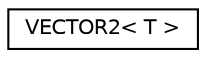 digraph "Graphical Class Hierarchy"
{
  edge [fontname="Helvetica",fontsize="10",labelfontname="Helvetica",labelfontsize="10"];
  node [fontname="Helvetica",fontsize="10",shape=record];
  rankdir="LR";
  Node1 [label="VECTOR2\< T \>",height=0.2,width=0.4,color="black", fillcolor="white", style="filled",URL="$class_v_e_c_t_o_r2.html"];
}

